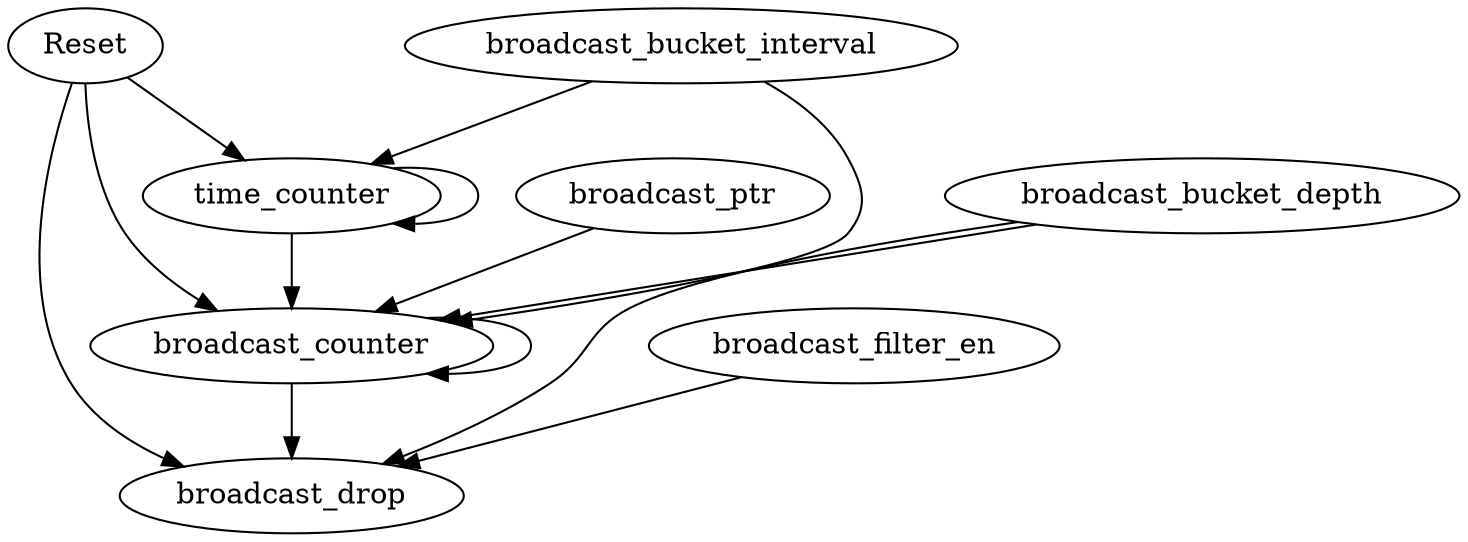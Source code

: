 digraph "" {
	Reset -> time_counter	 [weight=3.0];
	Reset -> broadcast_counter	 [weight=3.0];
	Reset -> broadcast_drop	 [weight=3.0];
	broadcast_bucket_depth -> broadcast_counter	 [weight=1.0];
	broadcast_bucket_depth -> broadcast_drop	 [weight=2.0];
	time_counter -> time_counter	 [weight=3.0];
	time_counter -> broadcast_counter	 [weight=2.0];
	broadcast_ptr -> broadcast_counter	 [weight=1.0];
	broadcast_counter -> broadcast_counter	 [weight=2.0];
	broadcast_counter -> broadcast_drop	 [weight=2.0];
	broadcast_bucket_interval -> time_counter	 [weight=2.0];
	broadcast_bucket_interval -> broadcast_counter	 [weight=2.0];
	broadcast_filter_en -> broadcast_drop	 [weight=2.0];
}

